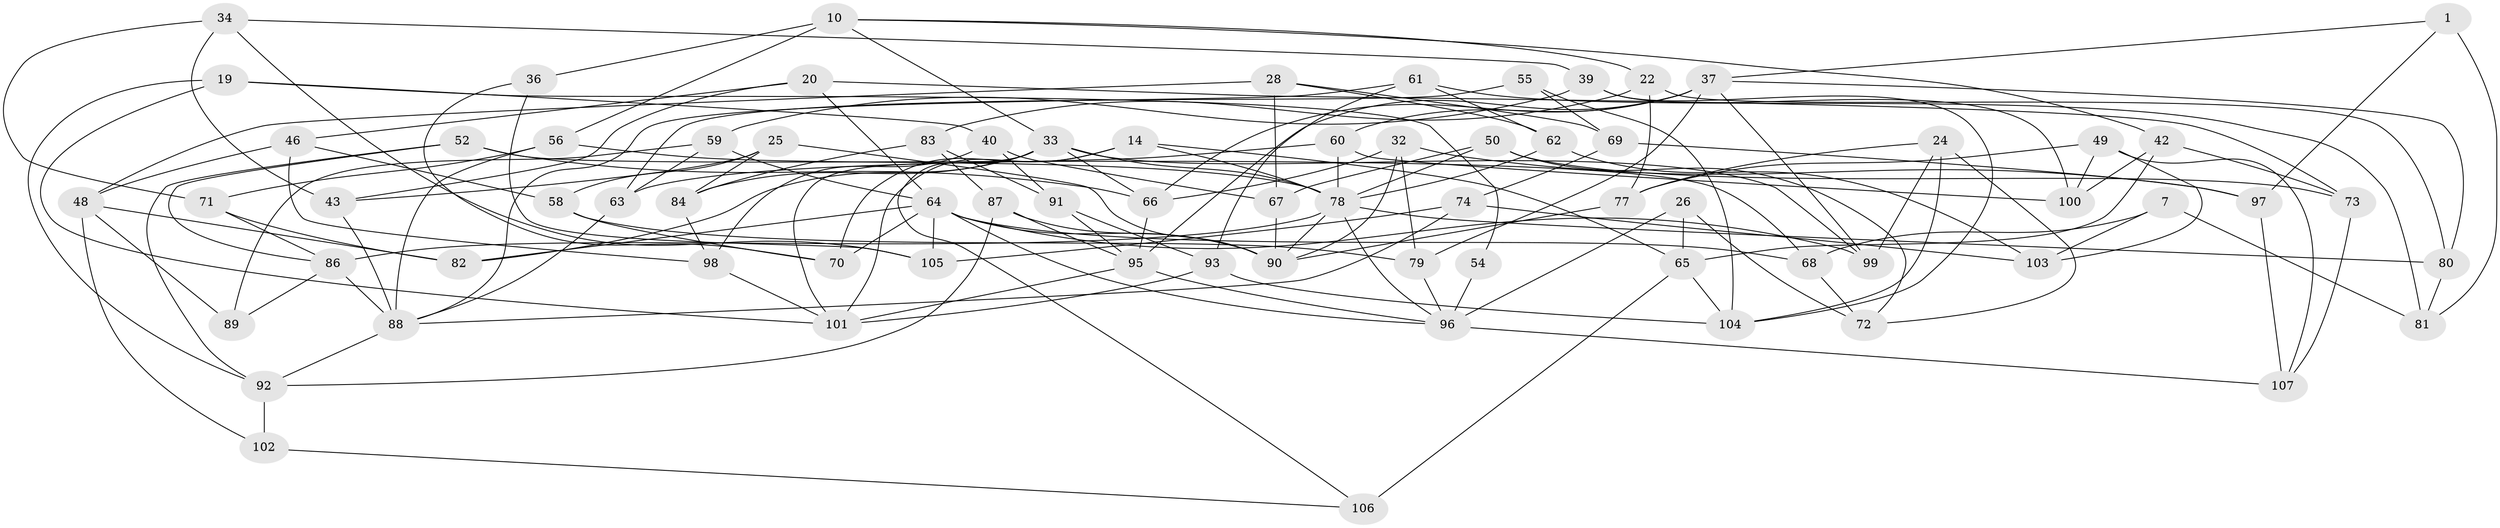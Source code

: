 // original degree distribution, {4: 1.0}
// Generated by graph-tools (version 1.1) at 2025/02/03/04/25 22:02:51]
// undirected, 74 vertices, 162 edges
graph export_dot {
graph [start="1"]
  node [color=gray90,style=filled];
  1;
  7;
  10 [super="+4"];
  14;
  19;
  20;
  22;
  24;
  25;
  26;
  28;
  32;
  33 [super="+2+17+6"];
  34;
  36;
  37 [super="+11+16"];
  39;
  40;
  42;
  43;
  46;
  48 [super="+38"];
  49;
  50;
  52;
  54;
  55;
  56;
  58;
  59;
  60 [super="+21"];
  61;
  62;
  63;
  64 [super="+57"];
  65 [super="+31"];
  66 [super="+45"];
  67;
  68;
  69;
  70;
  71;
  72;
  73;
  74;
  77;
  78 [super="+76+23"];
  79;
  80;
  81 [super="+53"];
  82;
  83;
  84;
  86 [super="+29"];
  87;
  88 [super="+5+35"];
  89;
  90 [super="+13+15"];
  91;
  92 [super="+47"];
  93;
  95 [super="+75"];
  96 [super="+51+85"];
  97;
  98;
  99;
  100;
  101 [super="+94"];
  102;
  103;
  104 [super="+30"];
  105;
  106;
  107;
  1 -- 97;
  1 -- 81 [weight=2];
  1 -- 37;
  7 -- 103;
  7 -- 81 [weight=2];
  7 -- 68;
  10 -- 56;
  10 -- 36 [weight=2];
  10 -- 42;
  10 -- 22;
  10 -- 33;
  14 -- 70;
  14 -- 78;
  14 -- 65;
  14 -- 101;
  19 -- 40;
  19 -- 101;
  19 -- 54;
  19 -- 92;
  20 -- 73;
  20 -- 46;
  20 -- 43;
  20 -- 64;
  22 -- 77;
  22 -- 83;
  22 -- 80;
  24 -- 72;
  24 -- 77;
  24 -- 99;
  24 -- 104;
  25 -- 84;
  25 -- 90;
  25 -- 43;
  25 -- 58;
  26 -- 72;
  26 -- 96 [weight=2];
  26 -- 65;
  28 -- 69;
  28 -- 62;
  28 -- 67;
  28 -- 48;
  32 -- 66;
  32 -- 79;
  32 -- 97;
  32 -- 90;
  33 -- 101 [weight=2];
  33 -- 84;
  33 -- 82;
  33 -- 106;
  33 -- 99;
  33 -- 66 [weight=2];
  33 -- 78;
  34 -- 39;
  34 -- 43;
  34 -- 71;
  34 -- 105;
  36 -- 105;
  36 -- 70;
  37 -- 99;
  37 -- 79;
  37 -- 95;
  37 -- 80;
  37 -- 66;
  37 -- 60 [weight=2];
  39 -- 59;
  39 -- 100;
  39 -- 104;
  40 -- 98;
  40 -- 91;
  40 -- 67;
  42 -- 100;
  42 -- 65;
  42 -- 73;
  43 -- 88;
  46 -- 98;
  46 -- 58;
  46 -- 48;
  48 -- 89 [weight=2];
  48 -- 102;
  48 -- 82;
  49 -- 77;
  49 -- 100;
  49 -- 103;
  49 -- 107;
  50 -- 73;
  50 -- 67;
  50 -- 72;
  50 -- 78;
  52 -- 86;
  52 -- 68;
  52 -- 92;
  52 -- 66;
  54 -- 96 [weight=3];
  55 -- 104 [weight=2];
  55 -- 63;
  55 -- 69;
  56 -- 71;
  56 -- 88;
  56 -- 78;
  58 -- 79;
  58 -- 70;
  59 -- 63;
  59 -- 89;
  59 -- 64;
  60 -- 100;
  60 -- 78 [weight=2];
  60 -- 63;
  61 -- 62;
  61 -- 93;
  61 -- 81;
  61 -- 88;
  62 -- 78;
  62 -- 103;
  63 -- 88;
  64 -- 70;
  64 -- 105;
  64 -- 90 [weight=2];
  64 -- 96;
  64 -- 99;
  64 -- 68;
  64 -- 82;
  65 -- 106 [weight=2];
  65 -- 104;
  66 -- 95;
  67 -- 90;
  68 -- 72;
  69 -- 97;
  69 -- 74;
  71 -- 82;
  71 -- 86;
  73 -- 107;
  74 -- 88;
  74 -- 105;
  74 -- 103;
  77 -- 90;
  78 -- 80;
  78 -- 96 [weight=2];
  78 -- 90;
  78 -- 86;
  79 -- 96;
  80 -- 81;
  83 -- 87;
  83 -- 84;
  83 -- 91;
  84 -- 98;
  86 -- 88 [weight=2];
  86 -- 89;
  87 -- 92;
  87 -- 95;
  87 -- 90;
  88 -- 92;
  91 -- 93;
  91 -- 95;
  92 -- 102 [weight=2];
  93 -- 104;
  93 -- 101;
  95 -- 96 [weight=2];
  95 -- 101 [weight=2];
  96 -- 107;
  97 -- 107;
  98 -- 101;
  102 -- 106;
}
